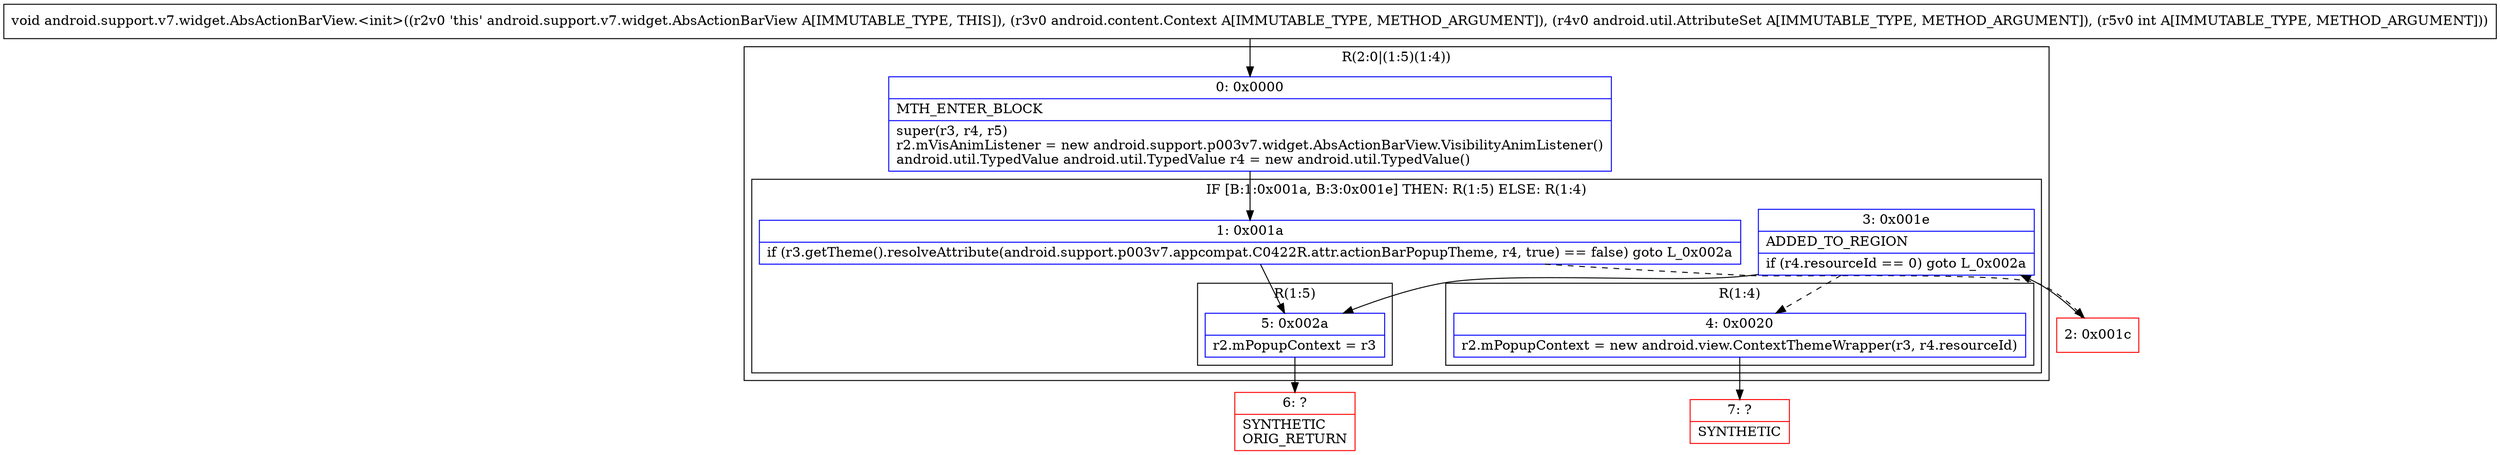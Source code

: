 digraph "CFG forandroid.support.v7.widget.AbsActionBarView.\<init\>(Landroid\/content\/Context;Landroid\/util\/AttributeSet;I)V" {
subgraph cluster_Region_186659007 {
label = "R(2:0|(1:5)(1:4))";
node [shape=record,color=blue];
Node_0 [shape=record,label="{0\:\ 0x0000|MTH_ENTER_BLOCK\l|super(r3, r4, r5)\lr2.mVisAnimListener = new android.support.p003v7.widget.AbsActionBarView.VisibilityAnimListener()\landroid.util.TypedValue android.util.TypedValue r4 = new android.util.TypedValue()\l}"];
subgraph cluster_IfRegion_2137600509 {
label = "IF [B:1:0x001a, B:3:0x001e] THEN: R(1:5) ELSE: R(1:4)";
node [shape=record,color=blue];
Node_1 [shape=record,label="{1\:\ 0x001a|if (r3.getTheme().resolveAttribute(android.support.p003v7.appcompat.C0422R.attr.actionBarPopupTheme, r4, true) == false) goto L_0x002a\l}"];
Node_3 [shape=record,label="{3\:\ 0x001e|ADDED_TO_REGION\l|if (r4.resourceId == 0) goto L_0x002a\l}"];
subgraph cluster_Region_1718163054 {
label = "R(1:5)";
node [shape=record,color=blue];
Node_5 [shape=record,label="{5\:\ 0x002a|r2.mPopupContext = r3\l}"];
}
subgraph cluster_Region_322746617 {
label = "R(1:4)";
node [shape=record,color=blue];
Node_4 [shape=record,label="{4\:\ 0x0020|r2.mPopupContext = new android.view.ContextThemeWrapper(r3, r4.resourceId)\l}"];
}
}
}
Node_2 [shape=record,color=red,label="{2\:\ 0x001c}"];
Node_6 [shape=record,color=red,label="{6\:\ ?|SYNTHETIC\lORIG_RETURN\l}"];
Node_7 [shape=record,color=red,label="{7\:\ ?|SYNTHETIC\l}"];
MethodNode[shape=record,label="{void android.support.v7.widget.AbsActionBarView.\<init\>((r2v0 'this' android.support.v7.widget.AbsActionBarView A[IMMUTABLE_TYPE, THIS]), (r3v0 android.content.Context A[IMMUTABLE_TYPE, METHOD_ARGUMENT]), (r4v0 android.util.AttributeSet A[IMMUTABLE_TYPE, METHOD_ARGUMENT]), (r5v0 int A[IMMUTABLE_TYPE, METHOD_ARGUMENT])) }"];
MethodNode -> Node_0;
Node_0 -> Node_1;
Node_1 -> Node_2[style=dashed];
Node_1 -> Node_5;
Node_3 -> Node_4[style=dashed];
Node_3 -> Node_5;
Node_5 -> Node_6;
Node_4 -> Node_7;
Node_2 -> Node_3;
}

